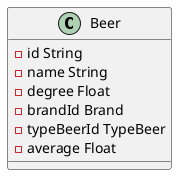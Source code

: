 @startuml Class Beer
class Beer{
    - id String
    - name String
    - degree Float
    - brandId Brand
    - typeBeerId TypeBeer
    - average Float
}
@enduml
